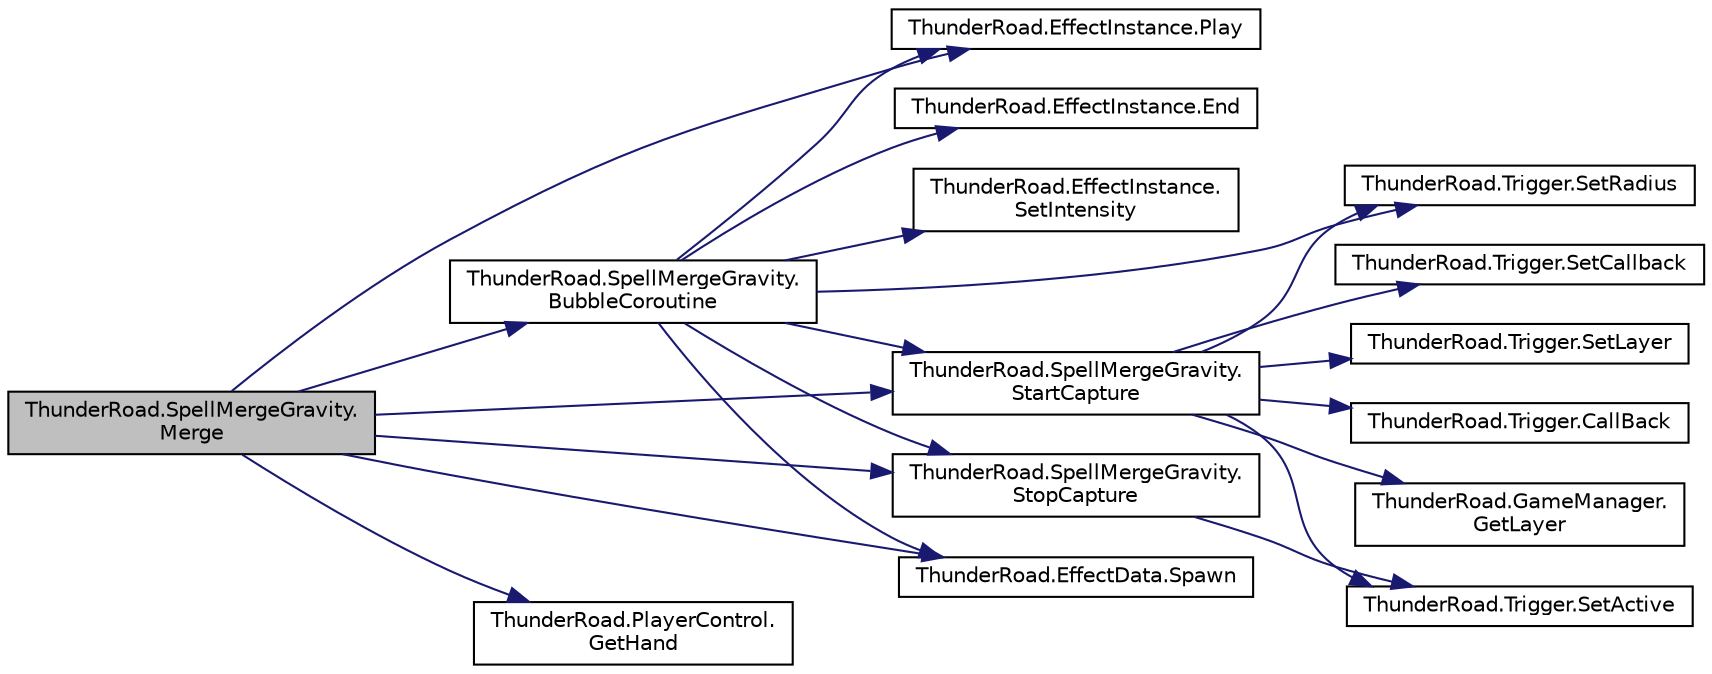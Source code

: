 digraph "ThunderRoad.SpellMergeGravity.Merge"
{
 // LATEX_PDF_SIZE
  edge [fontname="Helvetica",fontsize="10",labelfontname="Helvetica",labelfontsize="10"];
  node [fontname="Helvetica",fontsize="10",shape=record];
  rankdir="LR";
  Node1 [label="ThunderRoad.SpellMergeGravity.\lMerge",height=0.2,width=0.4,color="black", fillcolor="grey75", style="filled", fontcolor="black",tooltip="Merges the specified active."];
  Node1 -> Node2 [color="midnightblue",fontsize="10",style="solid",fontname="Helvetica"];
  Node2 [label="ThunderRoad.SpellMergeGravity.\lBubbleCoroutine",height=0.2,width=0.4,color="black", fillcolor="white", style="filled",URL="$class_thunder_road_1_1_spell_merge_gravity.html#a510f21164683a4123638787ac8fac810",tooltip="Bubbles the coroutine."];
  Node2 -> Node3 [color="midnightblue",fontsize="10",style="solid",fontname="Helvetica"];
  Node3 [label="ThunderRoad.EffectInstance.End",height=0.2,width=0.4,color="black", fillcolor="white", style="filled",URL="$class_thunder_road_1_1_effect_instance.html#a2145ac61404303ad31bfda14880e77e5",tooltip="Ends the specified loop only."];
  Node2 -> Node4 [color="midnightblue",fontsize="10",style="solid",fontname="Helvetica"];
  Node4 [label="ThunderRoad.EffectInstance.Play",height=0.2,width=0.4,color="black", fillcolor="white", style="filled",URL="$class_thunder_road_1_1_effect_instance.html#a2e1b93aec710be57d9a9014149f0c5d5",tooltip="Plays the specified step custom hash identifier."];
  Node2 -> Node5 [color="midnightblue",fontsize="10",style="solid",fontname="Helvetica"];
  Node5 [label="ThunderRoad.EffectInstance.\lSetIntensity",height=0.2,width=0.4,color="black", fillcolor="white", style="filled",URL="$class_thunder_road_1_1_effect_instance.html#ab4b317e4c00e6212a31d9af69fca4d16",tooltip="Sets the intensity."];
  Node2 -> Node6 [color="midnightblue",fontsize="10",style="solid",fontname="Helvetica"];
  Node6 [label="ThunderRoad.Trigger.SetRadius",height=0.2,width=0.4,color="black", fillcolor="white", style="filled",URL="$class_thunder_road_1_1_trigger.html#a0b341592322145579ec85ceac384c5b4",tooltip="Sets the radius."];
  Node2 -> Node7 [color="midnightblue",fontsize="10",style="solid",fontname="Helvetica"];
  Node7 [label="ThunderRoad.EffectData.Spawn",height=0.2,width=0.4,color="black", fillcolor="white", style="filled",URL="$class_thunder_road_1_1_effect_data.html#a63841dec71870c38eba2dd432ff8878e",tooltip="Spawns the specified parent."];
  Node2 -> Node8 [color="midnightblue",fontsize="10",style="solid",fontname="Helvetica"];
  Node8 [label="ThunderRoad.SpellMergeGravity.\lStartCapture",height=0.2,width=0.4,color="black", fillcolor="white", style="filled",URL="$class_thunder_road_1_1_spell_merge_gravity.html#a53c1a28ec852dc02fcda0f1507c3b8cd",tooltip="Starts the capture."];
  Node8 -> Node9 [color="midnightblue",fontsize="10",style="solid",fontname="Helvetica"];
  Node9 [label="ThunderRoad.Trigger.CallBack",height=0.2,width=0.4,color="black", fillcolor="white", style="filled",URL="$class_thunder_road_1_1_trigger.html#ad4056233d1e8b1bbac4078ee6407e954",tooltip="Delegate CallBack"];
  Node8 -> Node10 [color="midnightblue",fontsize="10",style="solid",fontname="Helvetica"];
  Node10 [label="ThunderRoad.GameManager.\lGetLayer",height=0.2,width=0.4,color="black", fillcolor="white", style="filled",URL="$class_thunder_road_1_1_game_manager.html#a4b7e3521ff92f30374062207b6e30352",tooltip="Gets the layer."];
  Node8 -> Node11 [color="midnightblue",fontsize="10",style="solid",fontname="Helvetica"];
  Node11 [label="ThunderRoad.Trigger.SetActive",height=0.2,width=0.4,color="black", fillcolor="white", style="filled",URL="$class_thunder_road_1_1_trigger.html#acf6a7e82fb1cbb9c1f1e9f2e998b487c",tooltip="Sets the active."];
  Node8 -> Node12 [color="midnightblue",fontsize="10",style="solid",fontname="Helvetica"];
  Node12 [label="ThunderRoad.Trigger.SetCallback",height=0.2,width=0.4,color="black", fillcolor="white", style="filled",URL="$class_thunder_road_1_1_trigger.html#a9fecffeea4fdd295f9307c6ee954feb9",tooltip="Sets the callback."];
  Node8 -> Node13 [color="midnightblue",fontsize="10",style="solid",fontname="Helvetica"];
  Node13 [label="ThunderRoad.Trigger.SetLayer",height=0.2,width=0.4,color="black", fillcolor="white", style="filled",URL="$class_thunder_road_1_1_trigger.html#a602e78dfdf9f40072c80f850a923f34d",tooltip="Sets the layer."];
  Node8 -> Node6 [color="midnightblue",fontsize="10",style="solid",fontname="Helvetica"];
  Node2 -> Node14 [color="midnightblue",fontsize="10",style="solid",fontname="Helvetica"];
  Node14 [label="ThunderRoad.SpellMergeGravity.\lStopCapture",height=0.2,width=0.4,color="black", fillcolor="white", style="filled",URL="$class_thunder_road_1_1_spell_merge_gravity.html#a53db13f527edd7840bbf95df20561abf",tooltip="Stops the capture."];
  Node14 -> Node11 [color="midnightblue",fontsize="10",style="solid",fontname="Helvetica"];
  Node1 -> Node15 [color="midnightblue",fontsize="10",style="solid",fontname="Helvetica"];
  Node15 [label="ThunderRoad.PlayerControl.\lGetHand",height=0.2,width=0.4,color="black", fillcolor="white", style="filled",URL="$class_thunder_road_1_1_player_control.html#a35f9d9f52e8ffc5ad4a3b3a8a18541b9",tooltip="Gets the hand."];
  Node1 -> Node4 [color="midnightblue",fontsize="10",style="solid",fontname="Helvetica"];
  Node1 -> Node7 [color="midnightblue",fontsize="10",style="solid",fontname="Helvetica"];
  Node1 -> Node8 [color="midnightblue",fontsize="10",style="solid",fontname="Helvetica"];
  Node1 -> Node14 [color="midnightblue",fontsize="10",style="solid",fontname="Helvetica"];
}
